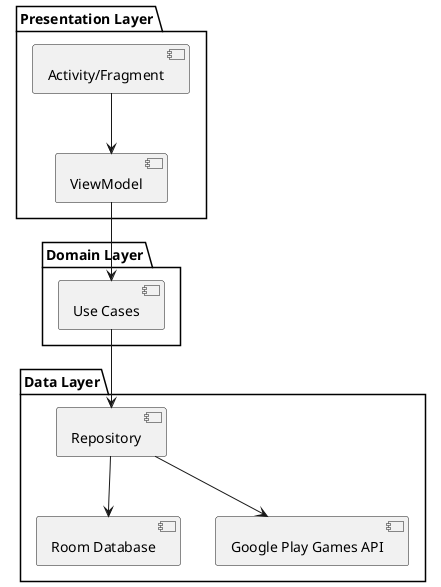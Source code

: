 
@startuml
skinparam style strictuml
skinparam componentStyle rectangle

package "Presentation Layer" { 
    [Activity/Fragment] 
    [ViewModel] 
}

package "Domain Layer" { 
    [Use Cases] 
}

package "Data Layer" { 
    [Repository] 
    [Room Database] 
    [Google Play Games API] 
}

[Activity/Fragment] --> [ViewModel]
[ViewModel] --> [Use Cases]
[Use Cases] --> [Repository]
[Repository] --> [Room Database]
[Repository] --> [Google Play Games API]

@enduml
